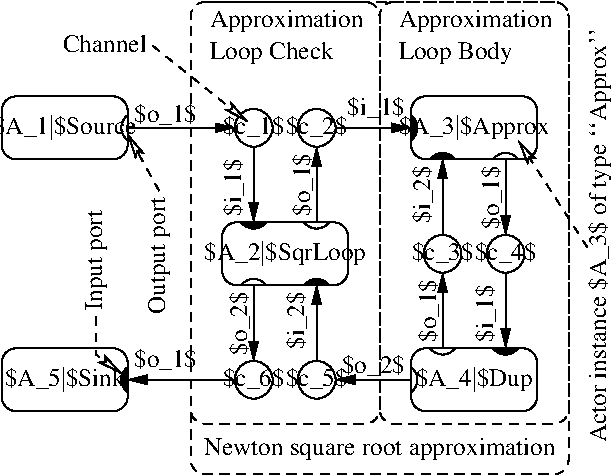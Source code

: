 #FIG 3.2
Landscape
Center
Metric
A4      
100.00
Single
-2
1200 2
5 1 0 1 0 -1 50 0 -1 0.000 0 0 0 0 2250.000 1732.500 2340 1800 2250 1845 2160 1800
5 1 0 1 0 -1 50 0 20 0.000 0 0 0 0 1800.000 1732.500 1890 1800 1800 1845 1710 1800
5 1 0 1 0 -1 50 0 20 0.000 0 1 0 0 2250.000 2317.500 2340 2250 2250 2205 2160 2250
5 1 0 1 0 -1 50 0 -1 0.000 0 1 0 0 1800.000 2317.500 1890 2250 1800 2205 1710 2250
5 1 0 1 0 -1 50 0 20 0.000 0 1 0 0 3600.000 2633.000 3510 2700 3600 2745 3690 2700
5 1 0 1 0 -1 50 0 -1 0.000 0 0 0 0 3150.000 2632.500 3240 2700 3150 2745 3060 2700
5 1 0 1 0 -1 50 0 -1 0.000 0 0 0 0 2857.500 2925.000 2925 2835 2970 2925 2925 3015
5 1 0 1 0 -1 50 0 20 0.000 0 0 0 0 2857.500 1125.000 2925 1035 2970 1125 2925 1215
5 1 0 1 0 -1 50 0 20 0.000 0 0 0 0 3150.000 1417.000 3060 1350 3150 1305 3240 1350
5 1 0 1 0 -1 50 0 -1 0.000 0 1 0 0 3600.000 1417.500 3690 1350 3600 1305 3510 1350
5 1 0 1 0 -1 50 0 20 0.000 0 1 0 0 967.500 2925.000 900 2835 855 2925 900 3015
5 1 0 1 0 -1 50 0 -1 0.000 0 1 0 0 967.000 1125.000 900 1035 855 1125 900 1215
6 1485 270 2565 675
4 0 0 50 0 0 12 0.0000 2 165 1080 1485 405 Approximation\001
4 0 0 50 0 0 12 0.0000 2 165 870 1485 630 Loop Check\001
-6
6 2835 270 3915 675
4 0 0 50 0 0 12 0.0000 2 165 1080 2835 405 Approximation\001
4 0 0 50 0 0 12 0.0000 2 165 810 2835 630 Loop Body\001
-6
1 3 0 1 0 7 50 0 -1 0.000 1 0.0000 3150 2025 135 135 3150 2025 3285 2025
1 3 0 1 0 7 50 0 -1 0.000 1 0.0000 2250 2925 135 135 2250 2925 2385 2925
1 3 0 1 0 7 50 0 -1 0.000 1 0.0000 3600 2025 135 135 3600 2025 3735 2025
1 3 0 1 0 7 50 0 -1 0.000 1 0.0000 1800 1125 135 135 1800 1125 1935 1125
1 3 0 1 0 7 50 0 -1 0.000 1 0.0000 2250 1125 135 135 2250 1125 2385 1125
1 3 0 1 0 7 50 0 -1 0.000 1 0.0000 1800 2925 135 135 1800 2925 1935 2925
2 1 0 1 0 7 50 0 -1 0.000 0 0 -1 1 0 2
	1 1 1.00 60.00 120.00
	 2250 1800 2250 1260
2 1 0 1 0 7 50 0 -1 0.000 0 0 -1 1 0 2
	1 1 1.00 60.00 120.00
	 2250 2790 2250 2250
2 1 0 1 0 7 50 0 -1 0.000 0 0 -1 1 0 2
	1 1 1.00 60.00 120.00
	 2925 2925 2385 2925
2 1 0 1 0 7 50 0 -1 0.000 0 0 -1 1 0 2
	1 1 1.00 60.00 120.00
	 900 1125 1665 1125
2 1 0 1 0 7 50 0 -1 0.000 0 0 -1 1 0 2
	1 1 1.00 60.00 120.00
	 1800 1260 1800 1800
2 1 0 1 0 7 50 0 -1 0.000 0 0 -1 1 0 2
	1 1 1.00 60.00 120.00
	 1800 2250 1800 2790
2 1 0 1 0 7 50 0 -1 0.000 0 0 -1 1 0 2
	1 1 1.00 60.00 120.00
	 2385 1125 2925 1125
2 1 0 1 0 7 50 0 -1 0.000 0 0 -1 1 0 2
	1 1 1.00 60.00 120.00
	 3150 1890 3150 1350
2 1 0 1 0 7 50 0 -1 0.000 0 0 -1 1 0 2
	1 1 1.00 60.00 120.00
	 3150 2700 3150 2160
2 1 0 1 0 7 50 0 -1 0.000 0 0 -1 1 0 2
	1 1 1.00 60.00 120.00
	 3600 1350 3600 1890
2 1 0 1 0 7 50 0 -1 0.000 0 0 -1 1 0 2
	1 1 1.00 60.00 120.00
	 3600 2160 3600 2700
2 4 0 1 0 7 50 0 -1 0.000 0 0 7 0 0 5
	 3825 3150 3825 2700 2925 2700 2925 3150 3825 3150
2 4 0 1 0 7 50 0 -1 0.000 0 0 7 0 0 5
	 3825 1350 3825 900 2925 900 2925 1350 3825 1350
2 4 0 1 0 7 50 0 -1 0.000 0 0 7 0 0 5
	 2475 2250 2475 1800 1575 1800 1575 2250 2475 2250
2 4 1 1 0 7 50 0 -1 4.000 1 1 7 0 0 5
	 4050 3240 4050 225 2700 225 2700 3240 4050 3240
2 1 0 1 0 7 50 0 -1 0.000 0 0 -1 1 0 2
	1 1 1.00 60.00 120.00
	 1665 2925 900 2925
2 4 1 1 0 7 50 0 -1 4.000 1 1 7 0 0 5
	 2700 3240 2700 225 1350 225 1350 3240 2700 3240
2 4 1 1 0 7 50 0 -1 4.000 1 1 7 0 0 5
	 4050 3600 4050 225 1350 225 1350 3600 4050 3600
2 1 1 1 0 7 50 0 -1 4.000 0 0 -1 1 0 2
	2 0 1.00 60.00 120.00
	 1080 540 1755 1080
2 1 1 1 0 7 50 0 -1 4.000 0 0 -1 1 0 2
	2 0 1.00 60.00 120.00
	 4185 1980 3690 1215
2 4 0 1 0 7 50 0 -1 0.000 0 0 7 0 0 5
	 900 3150 900 2700 0 2700 0 3150 900 3150
2 4 0 1 0 7 50 0 -1 0.000 0 0 7 0 0 5
	 900 1350 900 900 0 900 0 1350 900 1350
2 1 1 1 0 7 50 0 -1 4.000 0 0 -1 1 0 3
	2 0 1.00 60.00 120.00
	 675 2475 675 2745 855 2880
2 1 1 1 0 7 50 0 -1 4.000 0 0 -1 1 0 2
	2 0 1.00 60.00 120.00
	 1125 1575 900 1170
4 1 0 50 0 0 12 0.0000 2 180 1080 3375 1170 $A_3|$Approx\001
4 1 0 50 0 0 12 0.0000 2 180 1155 2025 2070 $A_2|$SqrLoop\001
4 1 0 50 0 0 12 0.0000 2 180 840 3375 2970 $A_4|$Dup\001
4 2 0 50 0 0 12 0.0000 2 165 405 2880 1035 $i_1$\001
4 2 0 50 0 0 12 1.5708 2 165 450 1755 2295 $o_2$\001
4 2 0 50 0 0 12 1.5708 2 165 405 2160 2295 $i_2$\001
4 2 0 50 0 0 12 0.0000 2 165 450 2880 2880 $o_2$\001
4 0 0 50 0 0 12 1.5708 2 165 450 2205 1755 $o_1$\001
4 0 0 50 0 0 12 1.5708 2 165 405 1710 1755 $i_1$\001
4 2 0 50 0 0 12 1.5708 2 165 450 3555 1395 $o_1$\001
4 0 0 50 0 0 12 1.5708 2 165 450 3105 2655 $o_1$\001
4 0 0 50 0 0 12 1.5708 2 165 405 3510 2655 $i_1$\001
4 1 0 50 0 0 12 1.5708 2 180 2880 4320 1890 Actor instance $A_3$ of type ``Approx''\001
4 2 0 50 0 0 12 0.0000 2 135 585 1035 585 Channel\001
4 1 0 50 0 0 12 0.0000 2 165 2475 2700 3465 Newton square root approximation\001
4 1 0 50 0 0 12 0.0000 2 165 435 1800 1170 $c_1$\001
4 1 0 50 0 0 12 0.0000 2 165 435 2250 1170 $c_2$\001
4 2 0 50 0 0 12 1.5708 2 165 405 3060 1395 $i_2$\001
4 1 0 50 0 0 12 0.0000 2 165 435 3150 2070 $c_3$\001
4 1 0 50 0 0 12 0.0000 2 165 435 3600 2070 $c_4$\001
4 1 0 50 0 0 12 0.0000 2 165 435 2250 2970 $c_5$\001
4 1 0 50 0 0 12 0.0000 2 180 435 1800 2970 $c_6$\001
4 1 0 50 0 0 12 0.0000 2 165 1020 450 1170 $A_1|$Source\001
4 1 0 50 0 0 12 0.0000 2 165 855 450 2970 $A_5|$Sink\001
4 0 0 50 0 0 12 0.0000 2 165 450 945 1080 $o_1$\001
4 0 0 50 0 0 12 0.0000 2 165 450 945 2835 $o_1$\001
4 2 0 50 0 0 12 1.5708 2 165 825 1170 1620 Output port\001
4 0 0 50 0 0 12 1.5708 2 165 705 720 2430 Input port\001
